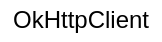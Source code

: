 <mxfile version="13.7.3" type="device"><diagram id="tjrJWeAf7QODxtK3OCbQ" name="第 1 页"><mxGraphModel dx="585" dy="338" grid="1" gridSize="10" guides="1" tooltips="1" connect="1" arrows="1" fold="1" page="1" pageScale="1" pageWidth="827" pageHeight="1169" math="0" shadow="0"><root><mxCell id="0"/><mxCell id="1" parent="0"/><mxCell id="qwxQpe7tD6R2DbP9y0q5-6" value="OkHttpClient" style="text;html=1;align=center;verticalAlign=middle;resizable=0;points=[];autosize=1;" vertex="1" parent="1"><mxGeometry x="90" y="110" width="80" height="20" as="geometry"/></mxCell></root></mxGraphModel></diagram></mxfile>